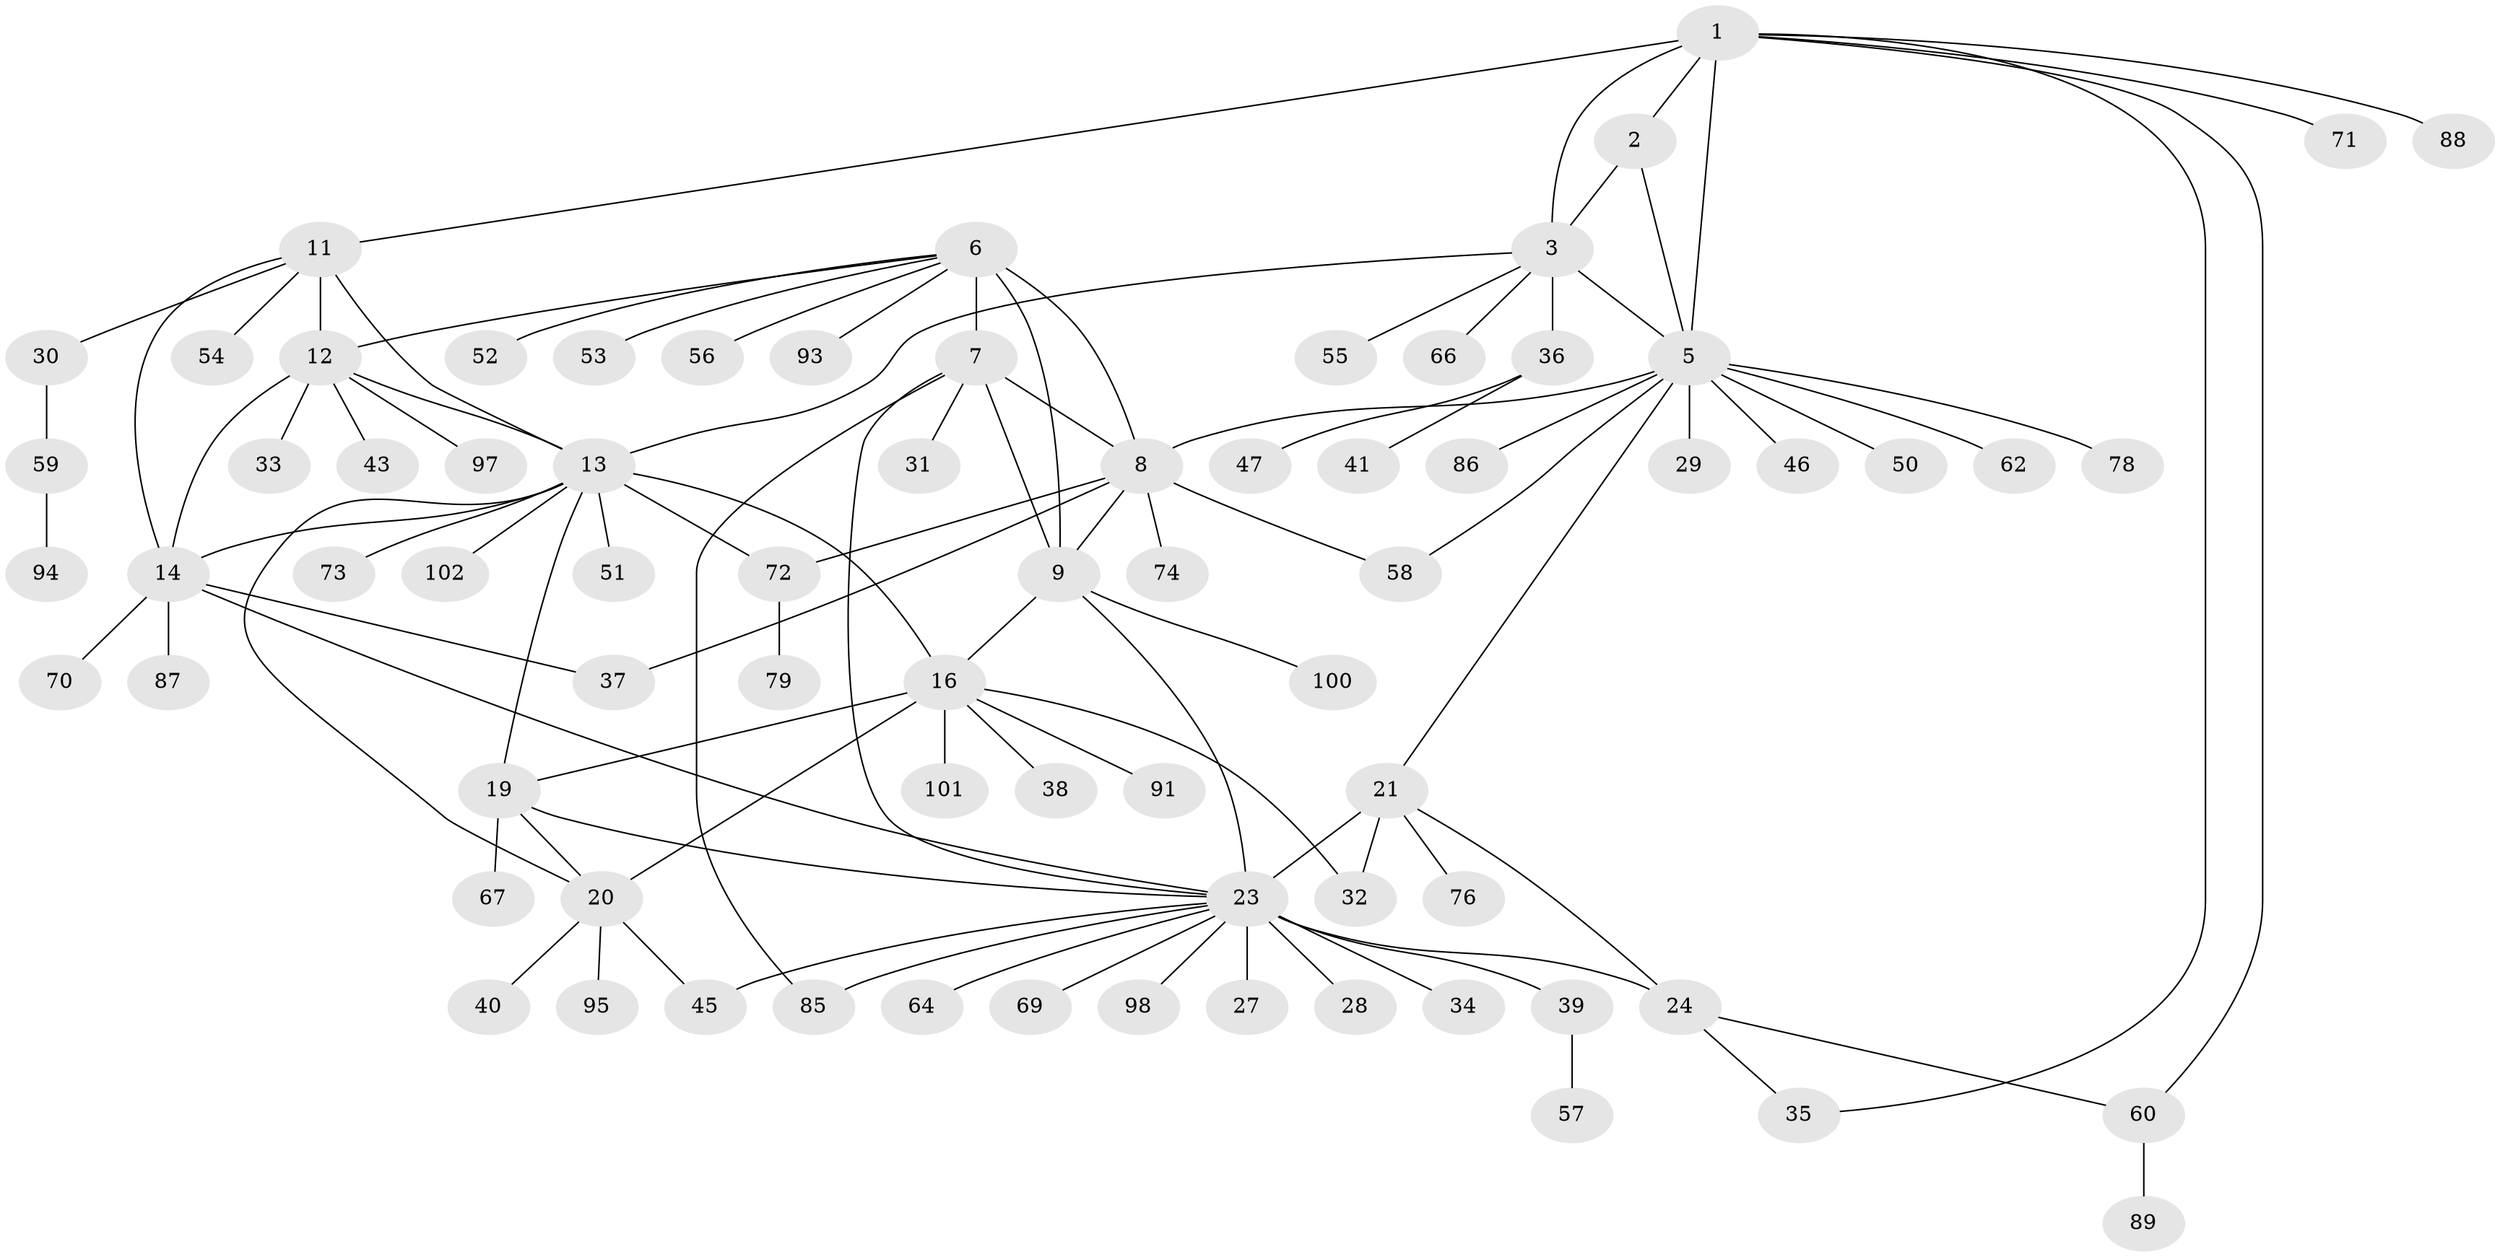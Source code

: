 // original degree distribution, {4: 0.038834951456310676, 9: 0.02912621359223301, 14: 0.009708737864077669, 5: 0.019417475728155338, 7: 0.06796116504854369, 10: 0.019417475728155338, 8: 0.04854368932038835, 11: 0.009708737864077669, 1: 0.5242718446601942, 2: 0.18446601941747573, 3: 0.04854368932038835}
// Generated by graph-tools (version 1.1) at 2025/11/02/27/25 16:11:34]
// undirected, 75 vertices, 102 edges
graph export_dot {
graph [start="1"]
  node [color=gray90,style=filled];
  1 [super="+4"];
  2;
  3 [super="+48"];
  5 [super="+42"];
  6 [super="+10"];
  7 [super="+81"];
  8 [super="+80"];
  9 [super="+44"];
  11 [super="+15"];
  12 [super="+61"];
  13 [super="+17"];
  14 [super="+63"];
  16 [super="+18"];
  19 [super="+26"];
  20 [super="+77"];
  21 [super="+22"];
  23 [super="+25"];
  24 [super="+49"];
  27;
  28;
  29 [super="+103"];
  30;
  31;
  32;
  33;
  34;
  35;
  36;
  37 [super="+75"];
  38;
  39;
  40 [super="+68"];
  41;
  43;
  45 [super="+92"];
  46;
  47;
  50 [super="+90"];
  51;
  52 [super="+65"];
  53 [super="+82"];
  54;
  55;
  56;
  57;
  58;
  59 [super="+99"];
  60 [super="+96"];
  62;
  64;
  66;
  67;
  69;
  70;
  71;
  72 [super="+83"];
  73 [super="+84"];
  74;
  76;
  78;
  79;
  85;
  86;
  87;
  88;
  89;
  91;
  93;
  94;
  95;
  97;
  98;
  100;
  101;
  102;
  1 -- 2 [weight=2];
  1 -- 3 [weight=2];
  1 -- 5 [weight=2];
  1 -- 35;
  1 -- 71;
  1 -- 88;
  1 -- 60;
  1 -- 11;
  2 -- 3;
  2 -- 5;
  3 -- 5;
  3 -- 36;
  3 -- 55;
  3 -- 66;
  3 -- 13;
  5 -- 8;
  5 -- 29;
  5 -- 46;
  5 -- 50;
  5 -- 58;
  5 -- 62;
  5 -- 78;
  5 -- 86;
  5 -- 21;
  6 -- 7 [weight=2];
  6 -- 8 [weight=2];
  6 -- 9 [weight=2];
  6 -- 52;
  6 -- 12;
  6 -- 53;
  6 -- 56;
  6 -- 93;
  7 -- 8;
  7 -- 9;
  7 -- 31;
  7 -- 85;
  7 -- 23;
  8 -- 9;
  8 -- 37;
  8 -- 58;
  8 -- 74;
  8 -- 72;
  9 -- 16;
  9 -- 100;
  9 -- 23;
  11 -- 12 [weight=2];
  11 -- 13 [weight=2];
  11 -- 14 [weight=2];
  11 -- 54;
  11 -- 30;
  12 -- 13;
  12 -- 14;
  12 -- 33;
  12 -- 43;
  12 -- 97;
  13 -- 14;
  13 -- 51;
  13 -- 73;
  13 -- 102;
  13 -- 16 [weight=2];
  13 -- 19;
  13 -- 20;
  13 -- 72;
  14 -- 23;
  14 -- 37;
  14 -- 70;
  14 -- 87;
  16 -- 19 [weight=2];
  16 -- 20 [weight=2];
  16 -- 32;
  16 -- 38;
  16 -- 101;
  16 -- 91;
  19 -- 20;
  19 -- 67;
  19 -- 23;
  20 -- 40;
  20 -- 45;
  20 -- 95;
  21 -- 23 [weight=4];
  21 -- 24 [weight=2];
  21 -- 32;
  21 -- 76;
  23 -- 24 [weight=2];
  23 -- 34;
  23 -- 64;
  23 -- 85;
  23 -- 98;
  23 -- 69;
  23 -- 39;
  23 -- 27;
  23 -- 28;
  23 -- 45;
  24 -- 35;
  24 -- 60;
  30 -- 59;
  36 -- 41;
  36 -- 47;
  39 -- 57;
  59 -- 94;
  60 -- 89;
  72 -- 79;
}

